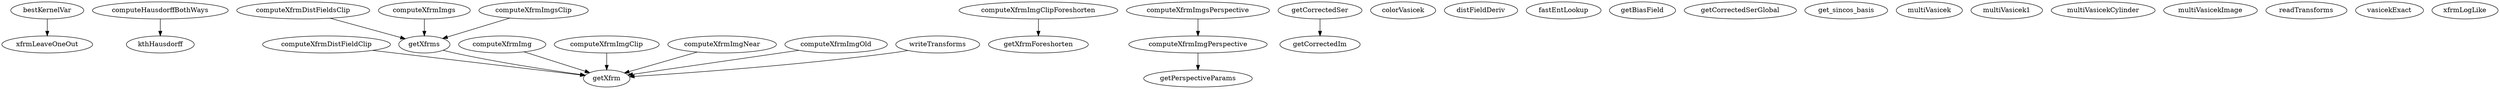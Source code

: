 /* Created by mdot for Matlab */
digraph m2html {
  bestKernelVar -> xfrmLeaveOneOut;
  computeHausdorffBothWays -> kthHausdorff;
  computeXfrmDistFieldClip -> getXfrm;
  computeXfrmDistFieldsClip -> getXfrms;
  computeXfrmImg -> getXfrm;
  computeXfrmImgClip -> getXfrm;
  computeXfrmImgClipForeshorten -> getXfrmForeshorten;
  computeXfrmImgNear -> getXfrm;
  computeXfrmImgOld -> getXfrm;
  computeXfrmImgPerspective -> getPerspectiveParams;
  computeXfrmImgs -> getXfrms;
  computeXfrmImgsClip -> getXfrms;
  computeXfrmImgsPerspective -> computeXfrmImgPerspective;
  getCorrectedSer -> getCorrectedIm;
  getXfrms -> getXfrm;
  writeTransforms -> getXfrm;

  bestKernelVar [URL="bestKernelVar.html"];
  colorVasicek [URL="colorVasicek.html"];
  computeHausdorffBothWays [URL="computeHausdorffBothWays.html"];
  computeXfrmDistFieldClip [URL="computeXfrmDistFieldClip.html"];
  computeXfrmDistFieldsClip [URL="computeXfrmDistFieldsClip.html"];
  computeXfrmImg [URL="computeXfrmImg.html"];
  computeXfrmImgClip [URL="computeXfrmImgClip.html"];
  computeXfrmImgClipForeshorten [URL="computeXfrmImgClipForeshorten.html"];
  computeXfrmImgNear [URL="computeXfrmImgNear.html"];
  computeXfrmImgOld [URL="computeXfrmImgOld.html"];
  computeXfrmImgPerspective [URL="computeXfrmImgPerspective.html"];
  computeXfrmImgs [URL="computeXfrmImgs.html"];
  computeXfrmImgsClip [URL="computeXfrmImgsClip.html"];
  computeXfrmImgsPerspective [URL="computeXfrmImgsPerspective.html"];
  distFieldDeriv [URL="distFieldDeriv.html"];
  fastEntLookup [URL="fastEntLookup.html"];
  getBiasField [URL="getBiasField.html"];
  getCorrectedIm [URL="getCorrectedIm.html"];
  getCorrectedSer [URL="getCorrectedSer.html"];
  getCorrectedSerGlobal [URL="getCorrectedSerGlobal.html"];
  getPerspectiveParams [URL="getPerspectiveParams.html"];
  getXfrm [URL="getXfrm.html"];
  getXfrmForeshorten [URL="getXfrmForeshorten.html"];
  getXfrms [URL="getXfrms.html"];
  get_sincos_basis [URL="get_sincos_basis.html"];
  kthHausdorff [URL="kthHausdorff.html"];
  multiVasicek [URL="multiVasicek.html"];
  multiVasicek1 [URL="multiVasicek1.html"];
  multiVasicekCylinder [URL="multiVasicekCylinder.html"];
  multiVasicekImage [URL="multiVasicekImage.html"];
  readTransforms [URL="readTransforms.html"];
  vasicekExact [URL="vasicekExact.html"];
  writeTransforms [URL="writeTransforms.html"];
  xfrmLeaveOneOut [URL="xfrmLeaveOneOut.html"];
  xfrmLogLike [URL="xfrmLogLike.html"];
}
